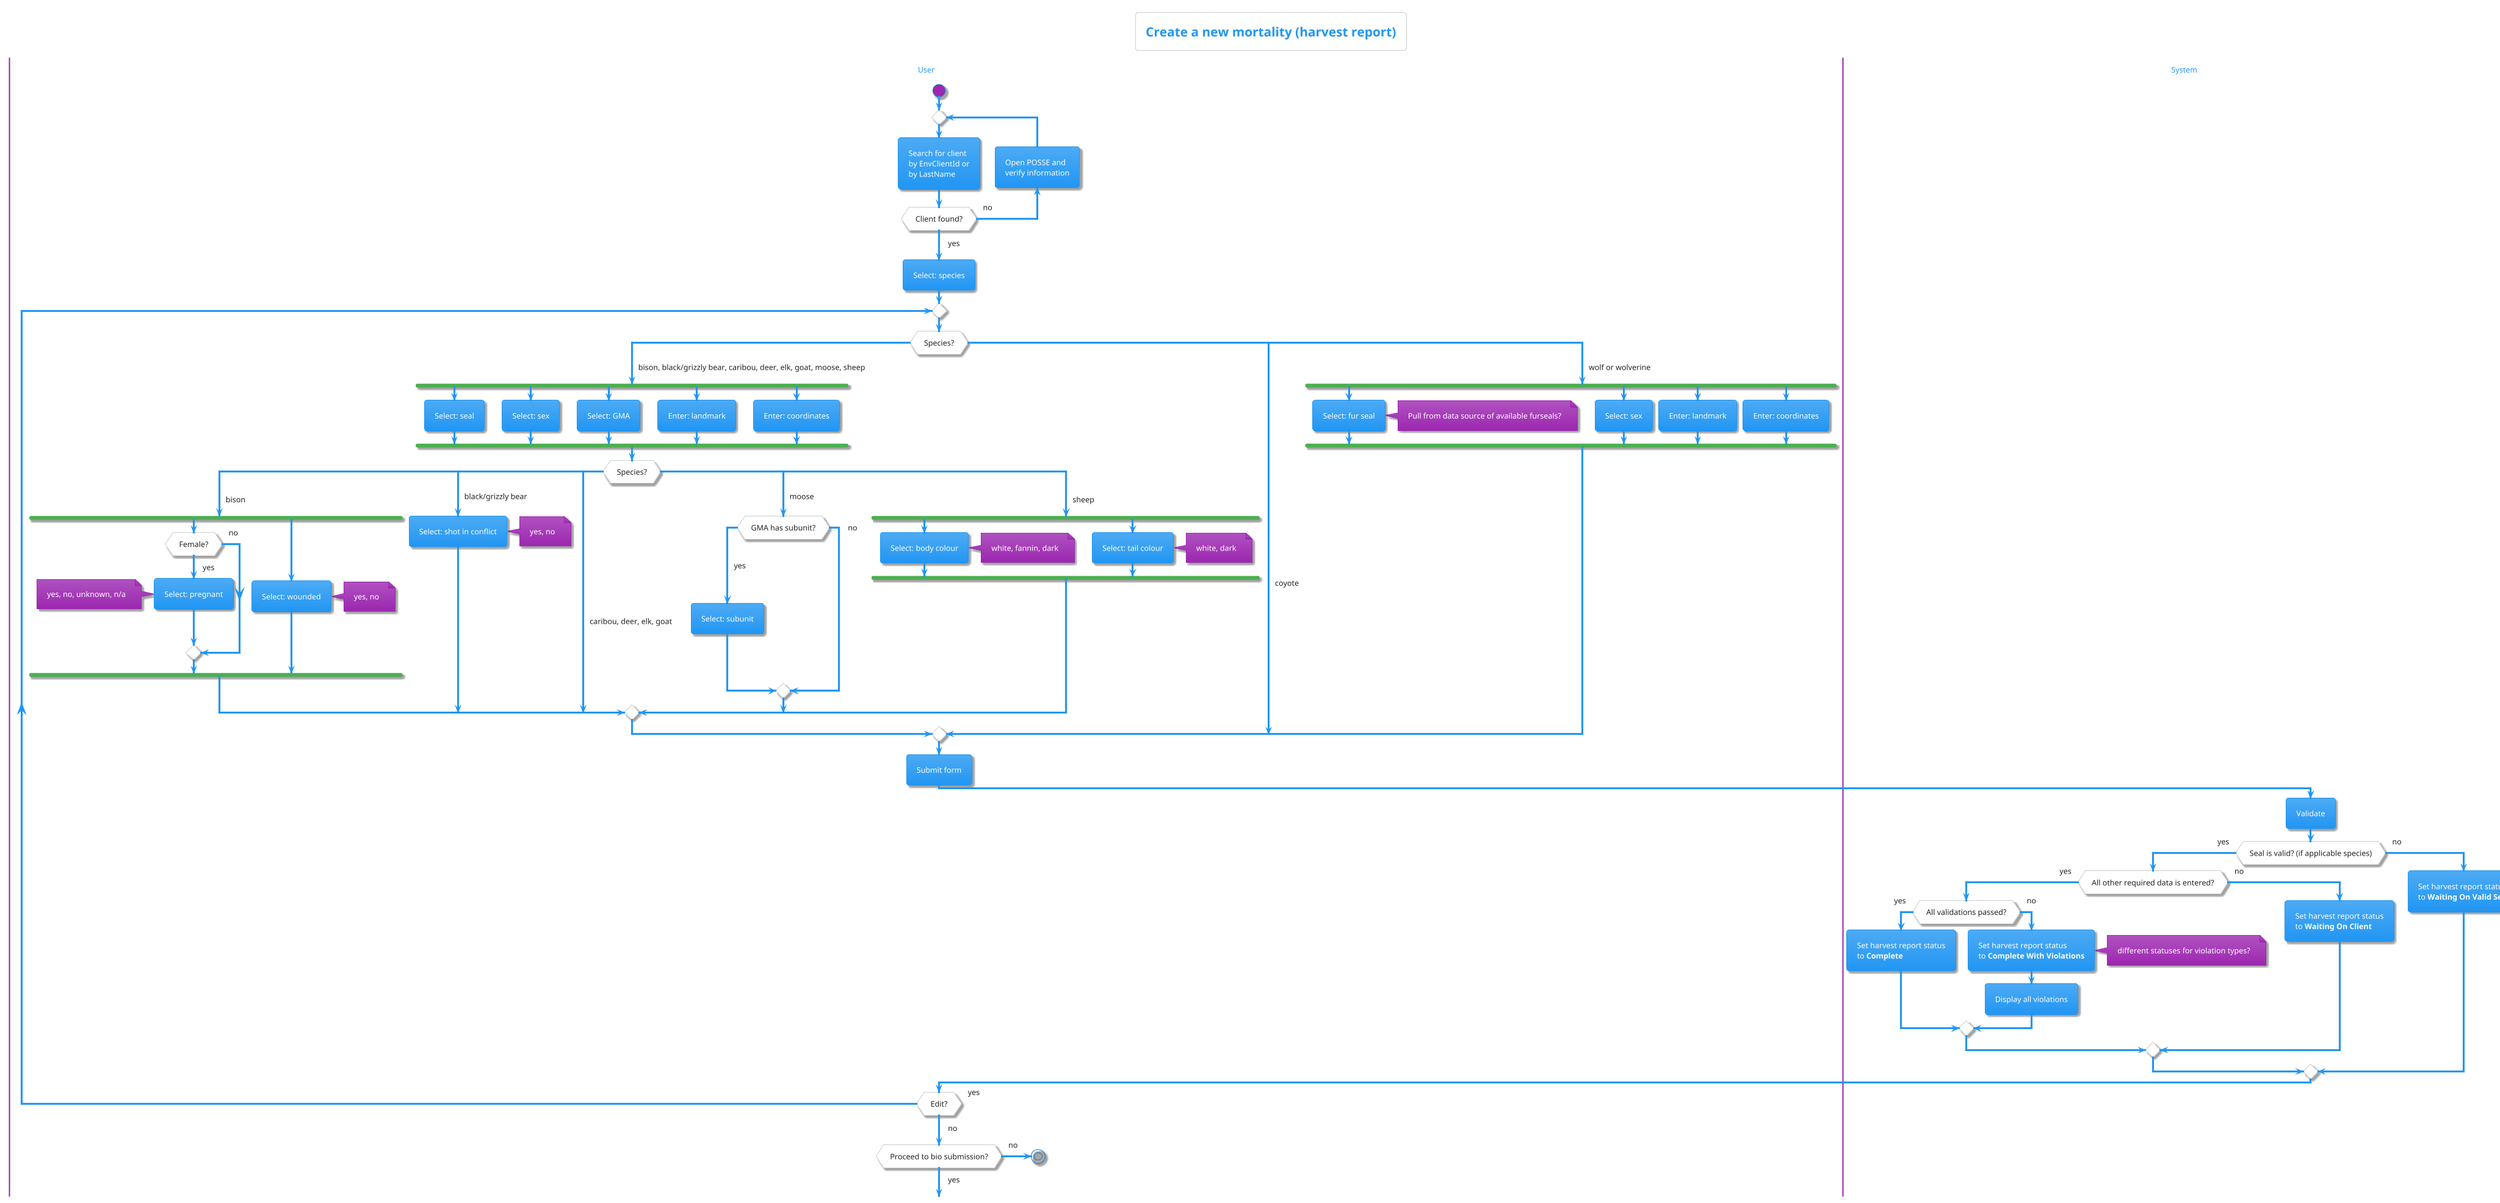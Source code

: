 @startuml new-mortality-activity-diagram
!theme materia
skinparam backgroundColor white
title Create a new mortality (harvest report)
|User|

start
repeat
    :Search for client
    by EnvClientId or
    by LastName;
    backward:Open POSSE and
    verify information;
repeat while (Client found?) is (no)
-> yes;

:Select: species;
repeat
    switch (Species?)
    case (bison, black/grizzly bear, caribou, deer, elk, goat, moose, sheep)
    fork
        :Select: seal;
    fork again
        :Select: sex;
    fork again
        :Select: GMA;
    fork again
        :Enter: landmark;
    fork again
        :Enter: coordinates;
    end fork
    switch (Species?)
    case (bison)
    fork
    if (Female?) then (yes)
        :Select: pregnant;
        note left: yes, no, unknown, n/a
    else (no)
    endif
    fork again
        :Select: wounded;
        note right: yes, no
    end fork
    case (black/grizzly bear)
    :Select: shot in conflict;
    note right: yes, no
    case (caribou, deer, elk, goat)
    case (moose)
    switch (GMA has subunit?)
    case (yes)
    :Select: subunit;
    case (no)
    endswitch
    case (sheep)
    fork
        :Select: body colour;
        note right: white, fannin, dark
    fork again
        :Select: tail colour;
        note right: white, dark
    end fork
    endswitch
    case(coyote)
    case (wolf or wolverine)
    fork
        :Select: fur seal;
        note right:Pull from data source of available furseals?
    fork again
        :Select: sex;
    fork again
        :Enter: landmark;
    fork again
        :Enter: coordinates;
    end fork
    endswitch
    :Submit form;
    |System|
    :Validate;
    if (Seal is valid? (if applicable species)) then (yes)
        if (All other required data is entered?) then (yes)
            if (All validations passed?) then (yes)
                :Set harvest report status
                to **Complete**;
            else (no)
                :Set harvest report status
                to **Complete With Violations**;
                note right: different statuses for violation types?
                :Display all violations;
            endif
        else (no)
            :Set harvest report status
            to **Waiting On Client**;
        endif
    else (no)
        :Set harvest report status
        to **Waiting On Valid Seal**;
    endif

    |User|
repeat while (Edit?) is (yes)
-> no;
if (Proceed to bio submission?) then (yes)

else (no)
    stop

    @enduml